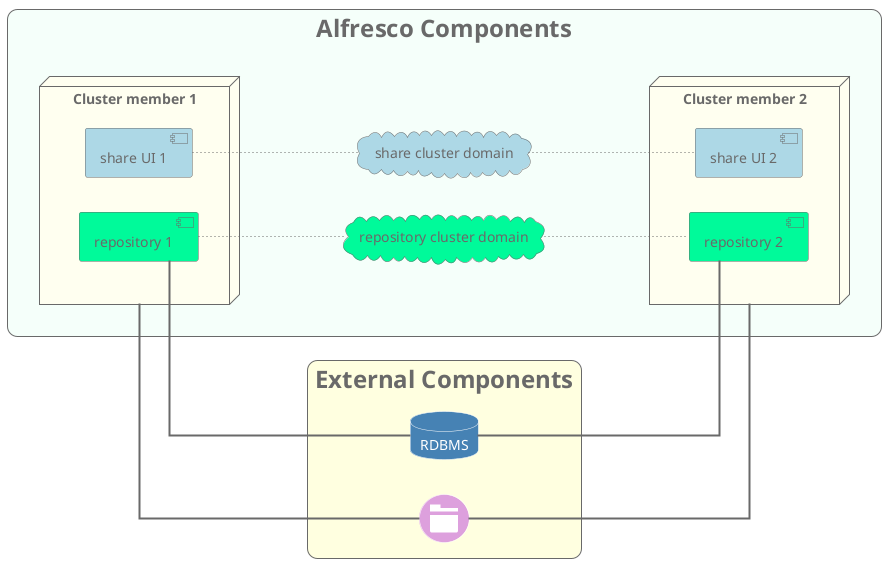 @startuml

left to right direction

skinparam linetype ortho
skinparam defaultFontColor #DimGrey
skinparam defaultFontName Cantarell

skinparam rectangle {
    BorderColor #DimGrey
    RoundCorner 20
    FontSize    24
}

skinparam database {
    FontColor   #white
    BorderColor #white
}

skinparam storage {
    FontColor   #white
    BorderColor #white
}

skinparam node {
    BorderColor     #DimGrey
    BackgroundColor #ivory
}

skinparam component {
    BorderColor #DimGrey
}

skinparam cloud {
    BorderColor #DimGrey
}

rectangle "Alfresco Components" as alfcomp #mintcream {
    node "Cluster member 1" as node1 {
        component "repository 1" as repo1 #mediumspringgreen
        component "share UI 1" as share1 #lightblue
    }

    node "Cluster member 2" as node2 {
        component "repository 2" as repo2 #mediumspringgreen
        component "share UI 2" as share2 #lightblue
    }
    cloud "repository cluster domain" as repocloud #mediumspringgreen
    cloud "share cluster domain" as sharecloud #lightblue
}

rectangle "External Components" as extcomp #lightyellow{
    database "RDBMS" as db #steelblue
    storage "<&folder*3>" as nfs #plum
}

repo1 ~[#dimgrey]~ repocloud
repocloud ~[#dimgrey]~ repo2
share1 ~[#dimgrey]~ sharecloud
sharecloud ~[#dimgrey]~ share2
node1 =[#dimgrey]= nfs
nfs =[#dimgrey]= node2
repo1 =[#dimgrey]= db
repo2 =[#dimgrey]= db

@enduml
